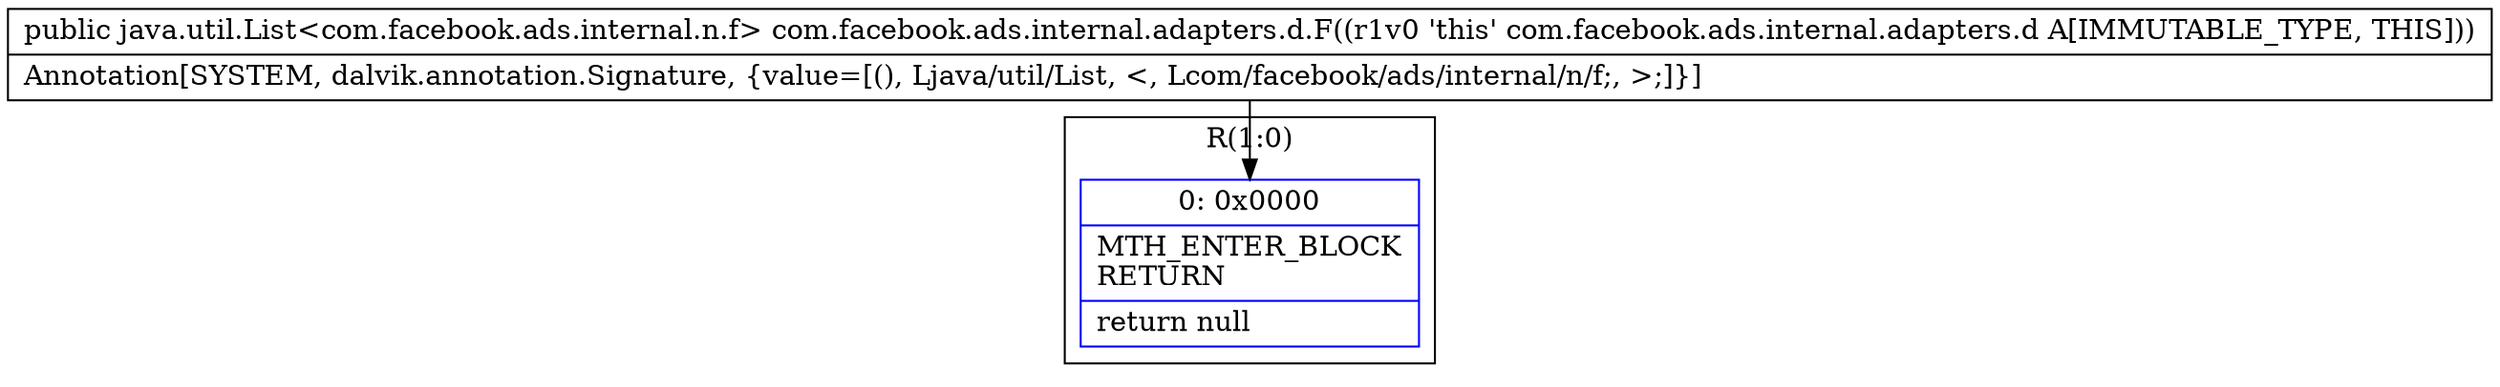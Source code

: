 digraph "CFG forcom.facebook.ads.internal.adapters.d.F()Ljava\/util\/List;" {
subgraph cluster_Region_1207248226 {
label = "R(1:0)";
node [shape=record,color=blue];
Node_0 [shape=record,label="{0\:\ 0x0000|MTH_ENTER_BLOCK\lRETURN\l|return null\l}"];
}
MethodNode[shape=record,label="{public java.util.List\<com.facebook.ads.internal.n.f\> com.facebook.ads.internal.adapters.d.F((r1v0 'this' com.facebook.ads.internal.adapters.d A[IMMUTABLE_TYPE, THIS]))  | Annotation[SYSTEM, dalvik.annotation.Signature, \{value=[(), Ljava\/util\/List, \<, Lcom\/facebook\/ads\/internal\/n\/f;, \>;]\}]\l}"];
MethodNode -> Node_0;
}


